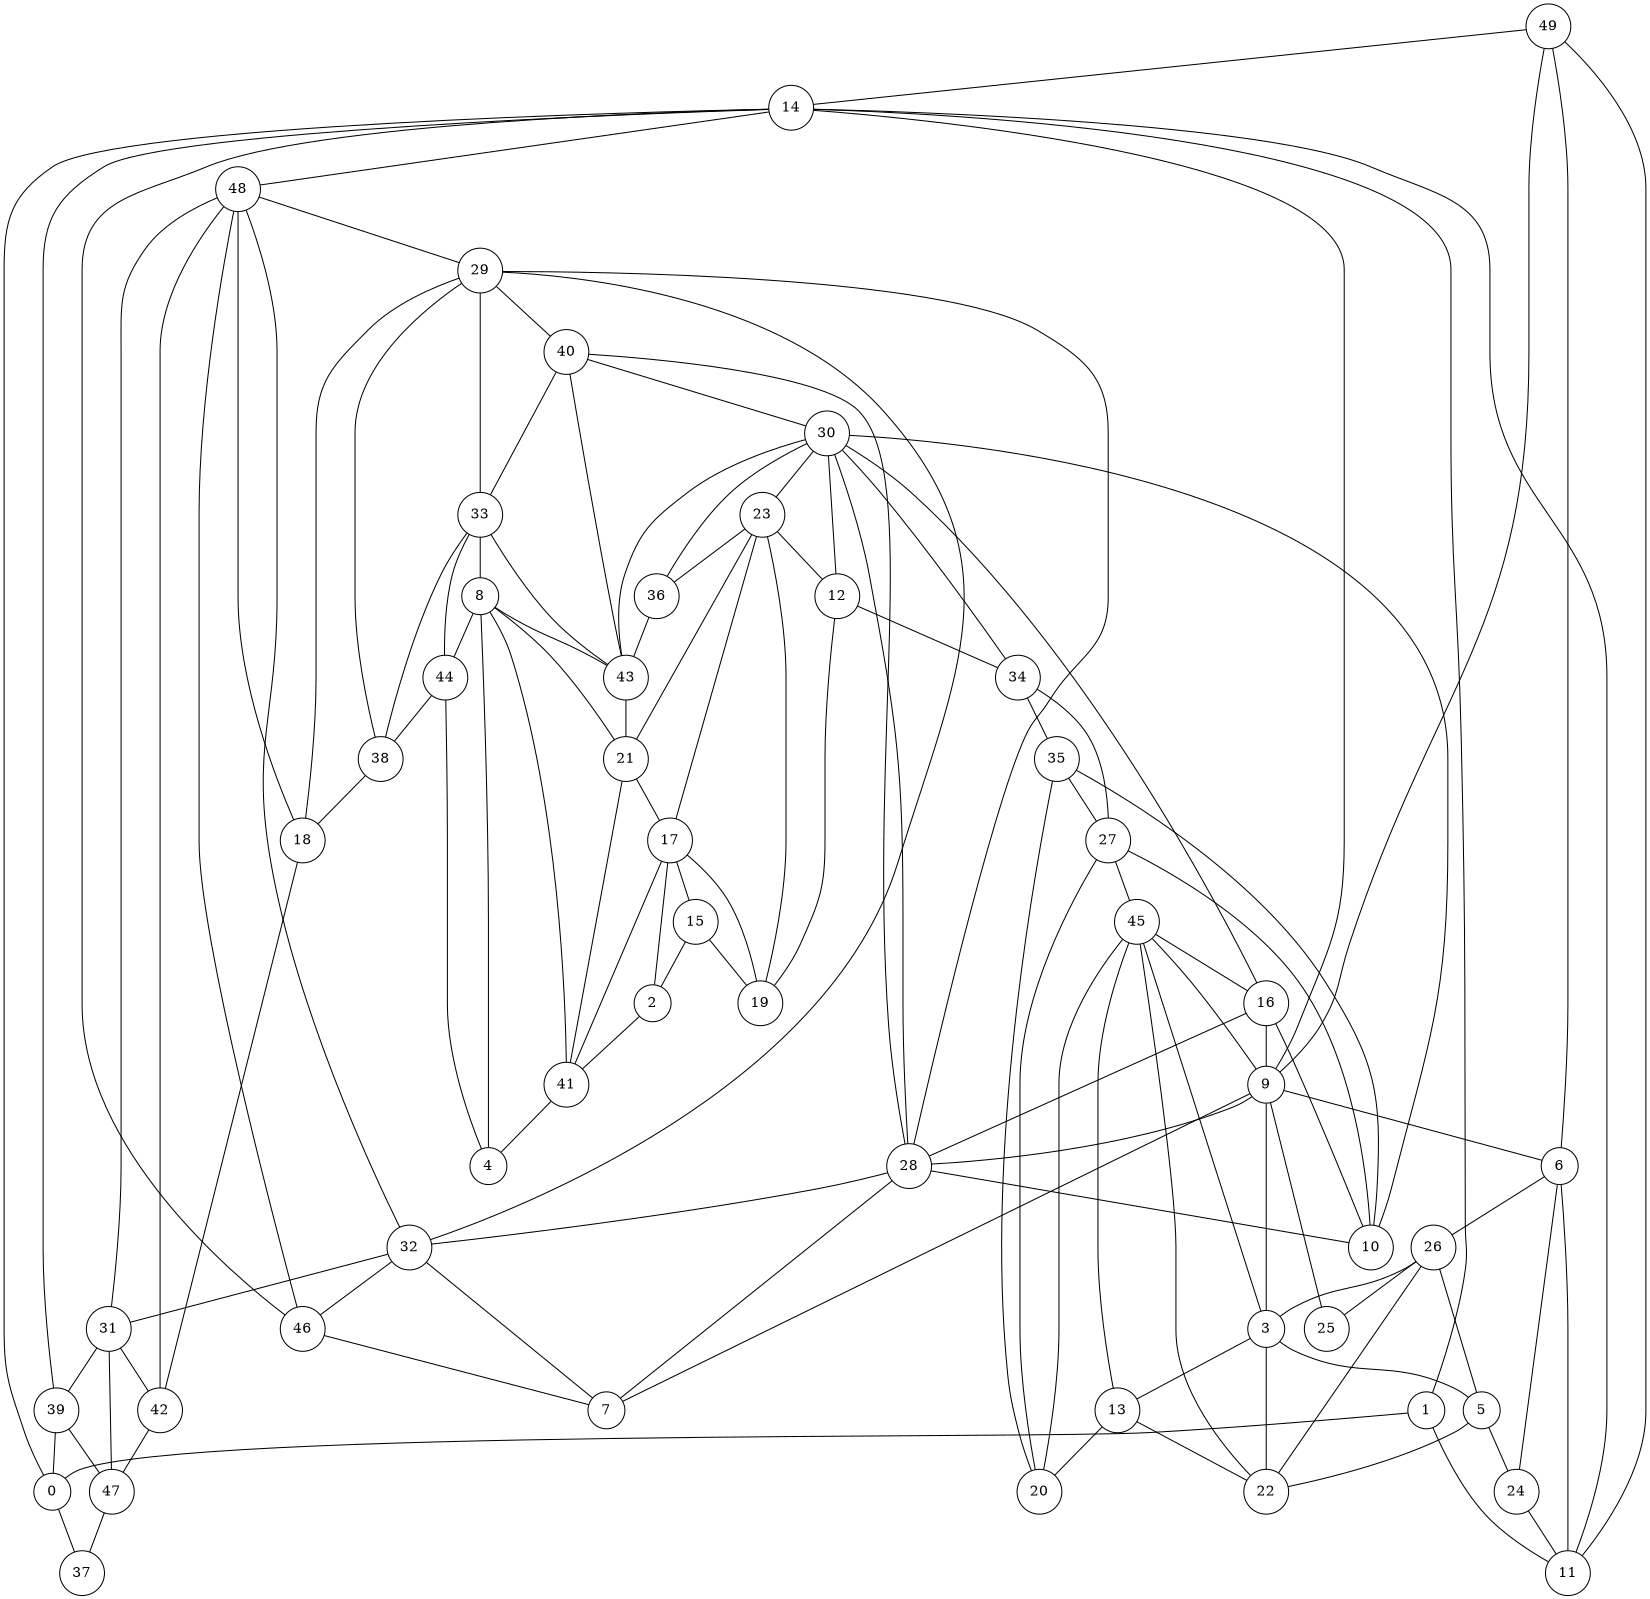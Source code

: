 graph g {
	graph [bb="-413.6,-293.33,368.55,308.51",
		overlap=false,
		size="11, 11"
	];
	node [label="\N",
		shape=circle
	];
	49	 [height=0.54162,
		pos="170.4,79.82",
		width=0.54162];
	14	 [height=0.54162,
		pos="183.61,9.2588",
		width=0.54162];
	49 -- 14	 [pos="174.01,60.539 175.88,50.582 178.14,38.469 180.01,28.517"];
	6	 [height=0.5,
		pos="172.09,151.23",
		width=0.5];
	49 -- 6	 [pos="170.87,99.334 171.12,109.91 171.42,122.88 171.67,133.21"];
	48	 [height=0.54162,
		pos="121.82,-104.27",
		width=0.54162];
	42	 [height=0.54162,
		pos="173.58,-205.35",
		width=0.54162];
	48 -- 42	 [pos="130.83,-121.87 140.33,-140.43 155.2,-169.47 164.66,-187.94"];
	29	 [height=0.54162,
		pos="13.28,-110.75",
		width=0.54162];
	48 -- 29	 [pos="102.16,-105.44 82.492,-106.62 52.408,-108.41 32.789,-109.59"];
	18	 [height=0.54162,
		pos="80.001,-189.86",
		width=0.54162];
	48 -- 18	 [pos="113.15,-122 105.98,-136.69 95.828,-157.46 88.655,-172.15"];
	47	 [height=0.54162,
		pos="260.28,-167.62",
		width=0.54162];
	37	 [height=0.54162,
		pos="349.05,-115.69",
		width=0.54162];
	47 -- 37	 [pos="277.39,-157.61 293.11,-148.41 316.28,-134.86 331.99,-125.67"];
	46	 [height=0.54162,
		pos="147.11,-43.495",
		width=0.54162];
	46 -- 48	 [pos="139.52,-61.728 136.32,-69.42 132.6,-78.356 129.4,-86.047"];
	7	 [height=0.5,
		pos="67.501,15.652",
		width=0.5];
	46 -- 7	 [pos="131.38,-31.809 117.06,-21.17 96.083,-5.5849 82.122,4.7888"];
	45	 [height=0.54162,
		pos="6.8619,171.08",
		width=0.54162];
	16	 [height=0.54162,
		pos="-20.249,75.05",
		width=0.54162];
	45 -- 16	 [pos="1.5057,152.11 -3.2471,135.27 -10.154,110.81 -14.904,93.983"];
	13	 [height=0.54162,
		pos="-1.3477,273.62",
		width=0.54162];
	45 -- 13	 [pos="5.279,190.85 3.8253,209.01 1.6826,235.77 0.23036,253.91"];
	9	 [height=0.5,
		pos="80.72,87.078",
		width=0.5];
	45 -- 9	 [pos="20.066,156.06 33.842,140.39 55.256,116.04 68.609,100.85"];
	3	 [height=0.5,
		pos="76.555,203.28",
		width=0.5];
	45 -- 3	 [pos="24.81,179.37 35.618,184.37 49.289,190.68 59.864,195.57"];
	44	 [height=0.54162,
		pos="-99.854,-261.52",
		width=0.54162];
	38	 [height=0.54162,
		pos="-5.6835,-215.92",
		width=0.54162];
	44 -- 38	 [pos="-82.142,-252.94 -65.305,-244.79 -40.127,-232.6 -23.317,-224.46"];
	4	 [height=0.5,
		pos="-203.06,-275.33",
		width=0.5];
	44 -- 4	 [pos="-119.27,-264.12 -138.18,-266.65 -166.71,-270.47 -185.11,-272.93"];
	43	 [height=0.54162,
		pos="-141.83,-98.749",
		width=0.54162];
	40	 [height=0.54162,
		pos="-62.018,-69.845",
		width=0.54162];
	43 -- 40	 [pos="-123.32,-92.045 -110.43,-87.376 -93.301,-81.174 -80.429,-76.513"];
	33	 [height=0.54162,
		pos="-73.161,-167.54",
		width=0.54162];
	43 -- 33	 [pos="-127.94,-112.67 -116.02,-124.6 -98.945,-141.71 -87.037,-153.64"];
	21	 [height=0.54162,
		pos="-235.77,-130.48",
		width=0.54162];
	43 -- 21	 [pos="-160.39,-105.02 -176.86,-110.58 -200.8,-118.66 -217.25,-124.22"];
	42 -- 47	 [pos="191.54,-197.53 206.42,-191.05 227.46,-181.9 242.34,-175.43"];
	41	 [height=0.54162,
		pos="-275.25,-204.06",
		width=0.54162];
	8	 [height=0.5,
		pos="-168.88,-191.73",
		width=0.5];
	41 -- 8	 [pos="-255.74,-201.8 -236.07,-199.52 -205.95,-196.03 -186.85,-193.81"];
	41 -- 4	 [pos="-261.33,-217.8 -248.22,-230.75 -228.73,-249.98 -215.96,-262.59"];
	40 -- 33	 [pos="-64.273,-89.615 -66.219,-106.68 -69.014,-131.18 -70.947,-148.13"];
	30	 [height=0.54162,
		pos="-114.21,8.5206",
		width=0.54162];
	40 -- 30	 [pos="-72.832,-53.608 -81.729,-40.248 -94.286,-21.393 -103.23,-7.9657"];
	39	 [height=0.54162,
		pos="248.11,-72.001",
		width=0.54162];
	39 -- 47	 [pos="250.57,-91.35 252.67,-107.83 255.67,-131.4 257.78,-147.97"];
	0	 [height=0.5,
		pos="291.94,-25.545",
		width=0.5];
	39 -- 0	 [pos="261.5,-57.81 267.24,-51.727 273.9,-44.663 279.53,-38.699"];
	38 -- 18	 [pos="13.333,-210.13 27.631,-205.79 47.12,-199.86 61.333,-195.53"];
	36	 [height=0.54162,
		pos="-174.96,-28.661",
		width=0.54162];
	36 -- 43	 [pos="-166.6,-46.347 -161.61,-56.891 -155.31,-70.239 -150.3,-80.825"];
	35	 [height=0.54162,
		pos="-150.96,182.29",
		width=0.54162];
	27	 [height=0.54162,
		pos="-87.491,169.05",
		width=0.54162];
	35 -- 27	 [pos="-131.58,178.25 -123.7,176.6 -114.62,174.71 -106.76,173.07"];
	34	 [height=0.54162,
		pos="-170.18,107.13",
		width=0.54162];
	34 -- 35	 [pos="-165.33,126.1 -162.42,137.49 -158.72,151.94 -155.81,163.33"];
	33 -- 44	 [pos="-78.563,-186.56 -83.194,-202.86 -89.832,-226.23 -94.461,-242.53"];
	33 -- 38	 [pos="-57.17,-179 -46.413,-186.72 -32.292,-196.84 -21.56,-204.54"];
	33 -- 8	 [pos="-92.071,-172.32 -109.29,-176.67 -134.51,-183.04 -151.3,-187.29"];
	32	 [height=0.54162,
		pos="67.876,-69.321",
		width=0.54162];
	32 -- 48	 [pos="84.353,-79.996 91.046,-84.332 98.76,-89.329 105.44,-93.658"];
	32 -- 46	 [pos="86.652,-63.2 99.282,-59.084 115.86,-53.679 128.46,-49.571"];
	31	 [height=0.54162,
		pos="176.68,-137.08",
		width=0.54162];
	32 -- 31	 [pos="84.877,-79.908 105.32,-92.638 139.41,-113.87 159.8,-126.57"];
	32 -- 7	 [pos="67.789,-49.613 67.726,-35.395 67.642,-16.345 67.581,-2.4984"];
	31 -- 48	 [pos="159.92,-127.06 153.24,-123.06 145.56,-118.47 138.85,-114.46"];
	31 -- 47	 [pos="195.23,-143.86 209.09,-148.92 227.94,-155.8 241.78,-160.86"];
	31 -- 42	 [pos="175.78,-156.83 175.38,-165.8 174.89,-176.41 174.48,-185.41"];
	31 -- 39	 [pos="191.14,-123.91 203.53,-112.62 221.29,-96.436 233.68,-85.151"];
	30 -- 43	 [pos="-119.15,-10.657 -124.17,-30.182 -131.92,-60.272 -136.94,-79.737"];
	30 -- 36	 [pos="-131.13,-1.8366 -139.56,-6.9937 -149.71,-13.21 -158.13,-18.36"];
	30 -- 34	 [pos="-123.96,25.697 -134.23,43.795 -150.31,72.124 -160.54,90.148"];
	23	 [height=0.54162,
		pos="-228.5,-26.463",
		width=0.54162];
	30 -- 23	 [pos="-133.08,2.7438 -154.26,-3.7381 -188.41,-14.192 -209.6,-20.678"];
	12	 [height=0.54162,
		pos="-220.61,49.97",
		width=0.54162];
	30 -- 12	 [pos="-132.74,15.741 -152.27,23.348 -182.84,35.256 -202.29,42.833"];
	10	 [height=0.54162,
		pos="-85.932,77.033",
		width=0.54162];
	30 -- 10	 [pos="-106.63,26.881 -102.57,36.711 -97.59,48.785 -93.53,58.622"];
	29 -- 40	 [pos="-4.1841,-101.26 -16.349,-94.655 -32.505,-85.879 -44.649,-79.281"];
	29 -- 38	 [pos="9.8018,-130.04 6.4016,-148.9 1.2515,-177.46 -2.1631,-196.4"];
	29 -- 33	 [pos="-3.3867,-121.7 -18.792,-131.82 -41.544,-146.77 -56.839,-156.82"];
	29 -- 32	 [pos="29.071,-98.768 36.378,-93.224 45.03,-86.658 52.308,-81.134"];
	29 -- 18	 [pos="26.144,-126 38.035,-140.1 55.597,-160.92 67.402,-174.92"];
	28	 [height=0.54162,
		pos="-6.0785,3.1025",
		width=0.54162];
	28 -- 40	 [pos="-18.217,-12.726 -27.599,-24.962 -40.527,-41.82 -49.904,-54.048"];
	28 -- 32	 [pos="8.1806,-10.861 21.36,-23.768 40.826,-42.831 53.911,-55.646"];
	28 -- 30	 [pos="-25.66,4.0837 -45.135,5.0595 -74.855,6.5487 -94.407,7.5284"];
	28 -- 29	 [pos="-2.7946,-16.211 0.7652,-37.148 6.4139,-70.37 9.98,-91.343"];
	28 -- 16	 [pos="-9.8758,22.383 -11.909,32.706 -14.406,45.385 -16.441,55.716"];
	28 -- 10	 [pos="-20.725,16.662 -35.133,30.002 -57.002,50.249 -71.378,63.559"];
	28 -- 7	 [pos="13.254,6.3998 24.494,8.3171 38.566,10.717 49.56,12.592"];
	27 -- 45	 [pos="-67.941,169.47 -51.748,169.82 -28.85,170.31 -12.663,170.66"];
	27 -- 34	 [pos="-103.43,157.11 -118.17,146.07 -139.93,129.78 -154.56,118.82"];
	26	 [height=0.54162,
		pos="142.63,245.01",
		width=0.54162];
	25	 [height=0.54162,
		pos="122.06,162.45",
		width=0.54162];
	26 -- 25	 [pos="137.86,225.86 134.54,212.52 130.12,194.81 126.8,181.49"];
	26 -- 3	 [pos="125.96,234.48 115.56,227.91 102.27,219.52 92.089,213.09"];
	24	 [height=0.54162,
		pos="250.2,199.58",
		width=0.54162];
	11	 [height=0.54162,
		pos="250.8,99.799",
		width=0.54162];
	24 -- 11	 [pos="250.32,179.86 250.42,162.37 250.58,136.95 250.68,119.47"];
	24 -- 6	 [pos="233.25,189.09 219.61,180.64 200.61,168.88 187.42,160.72"];
	23 -- 36	 [pos="-208.87,-27.269 -204.21,-27.46 -199.24,-27.664 -194.59,-27.855"];
	23 -- 21	 [pos="-229.87,-46.028 -231.17,-64.624 -233.11,-92.434 -234.41,-111"];
	19	 [height=0.54162,
		pos="-317.38,5.0019",
		width=0.54162];
	23 -- 19	 [pos="-246.92,-19.943 -262.17,-14.543 -283.74,-6.9072 -298.99,-1.5093"];
	17	 [height=0.54162,
		pos="-305.39,-92.726",
		width=0.54162];
	23 -- 17	 [pos="-243.33,-39.239 -256.94,-50.973 -277.01,-68.268 -290.61,-79.989"];
	23 -- 12	 [pos="-226.47,-6.7796 -225.29,4.6321 -223.81,18.953 -222.63,30.353"];
	22	 [height=0.54162,
		pos="65.927,274.06",
		width=0.54162];
	22 -- 45	 [pos="56.173,257.05 45.23,237.97 27.579,207.2 16.63,188.11"];
	22 -- 26	 [pos="84.495,267.03 96.555,262.46 112.21,256.53 124.23,251.98"];
	22 -- 3	 [pos="68.831,254.72 70.404,244.24 72.335,231.38 73.873,221.14"];
	21 -- 41	 [pos="-245.13,-147.92 -251.42,-159.65 -259.68,-175.04 -265.96,-186.75"];
	21 -- 17	 [pos="-252.98,-121.15 -263.61,-115.38 -277.22,-108.01 -287.9,-102.21"];
	21 -- 8	 [pos="-221.26,-143.77 -209.73,-154.32 -193.73,-168.98 -182.45,-179.3"];
	20	 [height=0.54162,
		pos="-73.351,247.86",
		width=0.54162];
	20 -- 45	 [pos="-59.011,234.13 -44.41,220.16 -21.91,198.62 -7.3544,184.69"];
	20 -- 35	 [pos="-88.316,235.22 -102.06,223.61 -122.32,206.5 -136.05,194.9"];
	20 -- 27	 [pos="-76.847,228.38 -79.038,216.16 -81.852,200.48 -84.036,188.31"];
	18 -- 42	 [pos="99.39,-193.07 115.45,-195.72 138.16,-199.48 154.21,-202.14"];
	17 -- 41	 [pos="-300.28,-111.61 -294.74,-132.08 -285.94,-164.57 -280.39,-185.08"];
	17 -- 19	 [pos="-307.82,-72.949 -309.91,-55.882 -312.92,-31.372 -315,-14.412"];
	15	 [height=0.54162,
		pos="-394.11,-62.361",
		width=0.54162];
	17 -- 15	 [pos="-324.21,-86.286 -339.36,-81.099 -360.56,-73.845 -375.62,-68.687"];
	2	 [height=0.5,
		pos="-364.99,-162.45",
		width=0.5];
	17 -- 2	 [pos="-318.33,-107.86 -328.6,-119.87 -342.85,-136.55 -352.9,-148.3"];
	16 -- 30	 [pos="-36.188,63.764 -53.466,51.53 -80.882,32.117 -98.191,19.862"];
	16 -- 9	 [pos="-0.78073,77.369 17.557,79.554 44.809,82.8 62.669,84.927"];
	15 -- 19	 [pos="-379.31,-49.373 -365.73,-37.445 -345.7,-19.862 -332.13,-7.9466"];
	15 -- 2	 [pos="-388.63,-81.188 -383.29,-99.535 -375.25,-127.2 -370.06,-145.05"];
	14 -- 48	 [pos="174.23,-7.9835 162.61,-29.321 142.95,-65.451 131.29,-86.863"];
	14 -- 46	 [pos="172.46,-6.8556 168.01,-13.279 162.9,-20.665 158.44,-27.115"];
	14 -- 39	 [pos="195.74,-6.0255 207.2,-20.462 224.3,-42.005 235.81,-56.509"];
	14 -- 11	 [pos="195.31,25.03 207.57,41.546 226.72,67.342 239.01,83.905"];
	1	 [height=0.5,
		pos="286.12,41.449",
		width=0.5];
	14 -- 1	 [pos="202.41,15.163 221.37,21.116 250.39,30.23 268.8,36.011"];
	14 -- 0	 [pos="202.48,3.1963 222.85,-3.3476 255.01,-13.681 274.71,-20.011"];
	13 -- 22	 [pos="18.473,273.75 27.155,273.81 37.323,273.87 46.015,273.93"];
	13 -- 20	 [pos="-19.89,266.99 -30.557,263.17 -43.923,258.39 -54.621,254.56"];
	12 -- 34	 [pos="-207.62,64.69 -200.15,73.157 -190.79,83.767 -183.3,92.259"];
	12 -- 19	 [pos="-238.36,41.722 -255.71,33.659 -281.99,21.447 -299.42,13.35"];
	11 -- 49	 [pos="231.75,95.064 219.03,91.902 202.35,87.759 189.6,84.59"];
	10 -- 35	 [pos="-96.38,93.945 -108.52,113.59 -128.42,145.8 -140.54,165.42"];
	10 -- 27	 [pos="-86.263,96.547 -86.525,112.06 -86.892,133.66 -87.156,149.24"];
	10 -- 16	 [pos="-66.225,76.438 -57.911,76.187 -48.254,75.896 -39.942,75.645"];
	9 -- 49	 [pos="98.869,85.609 113.92,84.391 135.27,82.663 150.73,81.412"];
	9 -- 28	 [pos="67.538,74.324 51.508,58.815 24.56,32.744 8.0952,16.815"];
	9 -- 25	 [pos="89.487,103.06 96.265,115.42 105.63,132.5 112.58,145.17"];
	9 -- 14	 [pos="95.462,75.928 114.69,61.387 148.18,36.052 167.88,21.153"];
	9 -- 6	 [pos="95.809,97.672 112.84,109.63 140.37,128.96 157.29,140.84"];
	9 -- 3	 [pos="80.07,105.23 79.287,127.07 77.982,163.48 77.201,185.25"];
	8 -- 44	 [pos="-156.22,-204.53 -144.23,-216.65 -126.27,-234.81 -113.86,-247.36"];
	8 -- 43	 [pos="-163.79,-174.24 -159.11,-158.14 -152.18,-134.32 -147.36,-117.76"];
	8 -- 4	 [pos="-175.79,-208.65 -181.72,-223.15 -190.22,-243.94 -196.15,-258.44"];
	7 -- 9	 [pos="70.837,33.676 72.856,44.586 75.421,58.443 77.431,69.307"];
	6 -- 26	 [pos="166.69,168.43 161.54,184.83 153.81,209.44 148.51,226.31"];
	6 -- 11	 [pos="187.27,141.32 200.76,132.5 220.44,119.64 234.32,110.57"];
	5	 [height=0.5,
		pos="176.1,290.51",
		width=0.5];
	5 -- 26	 [pos="165.32,275.87 161.81,271.09 157.89,265.76 154.31,260.89"];
	5 -- 24	 [pos="187.68,276.31 201.27,259.62 223.73,232.05 237.71,214.9"];
	5 -- 22	 [pos="157.9,287.8 137.86,284.8 105.75,280.01 85.259,276.95"];
	3 -- 13	 [pos="62.985,215.54 49.123,228.05 27.663,247.43 13.391,260.31"];
	3 -- 5	 [pos="90.396,215.41 109.41,232.08 143.42,261.88 162.37,278.49"];
	2 -- 41	 [pos="-348.53,-170.08 -332.85,-177.36 -309.29,-188.28 -293.14,-195.76"];
	1 -- 11	 [pos="276.65,57.086 271.83,65.052 265.96,74.75 261.04,82.89"];
	1 -- 0	 [pos="287.68,23.496 288.51,13.884 289.54,2.0772 290.37,-7.5426"];
	0 -- 37	 [pos="301.63,-40.837 311.87,-57.012 327.99,-82.449 338.54,-99.1"];
}
